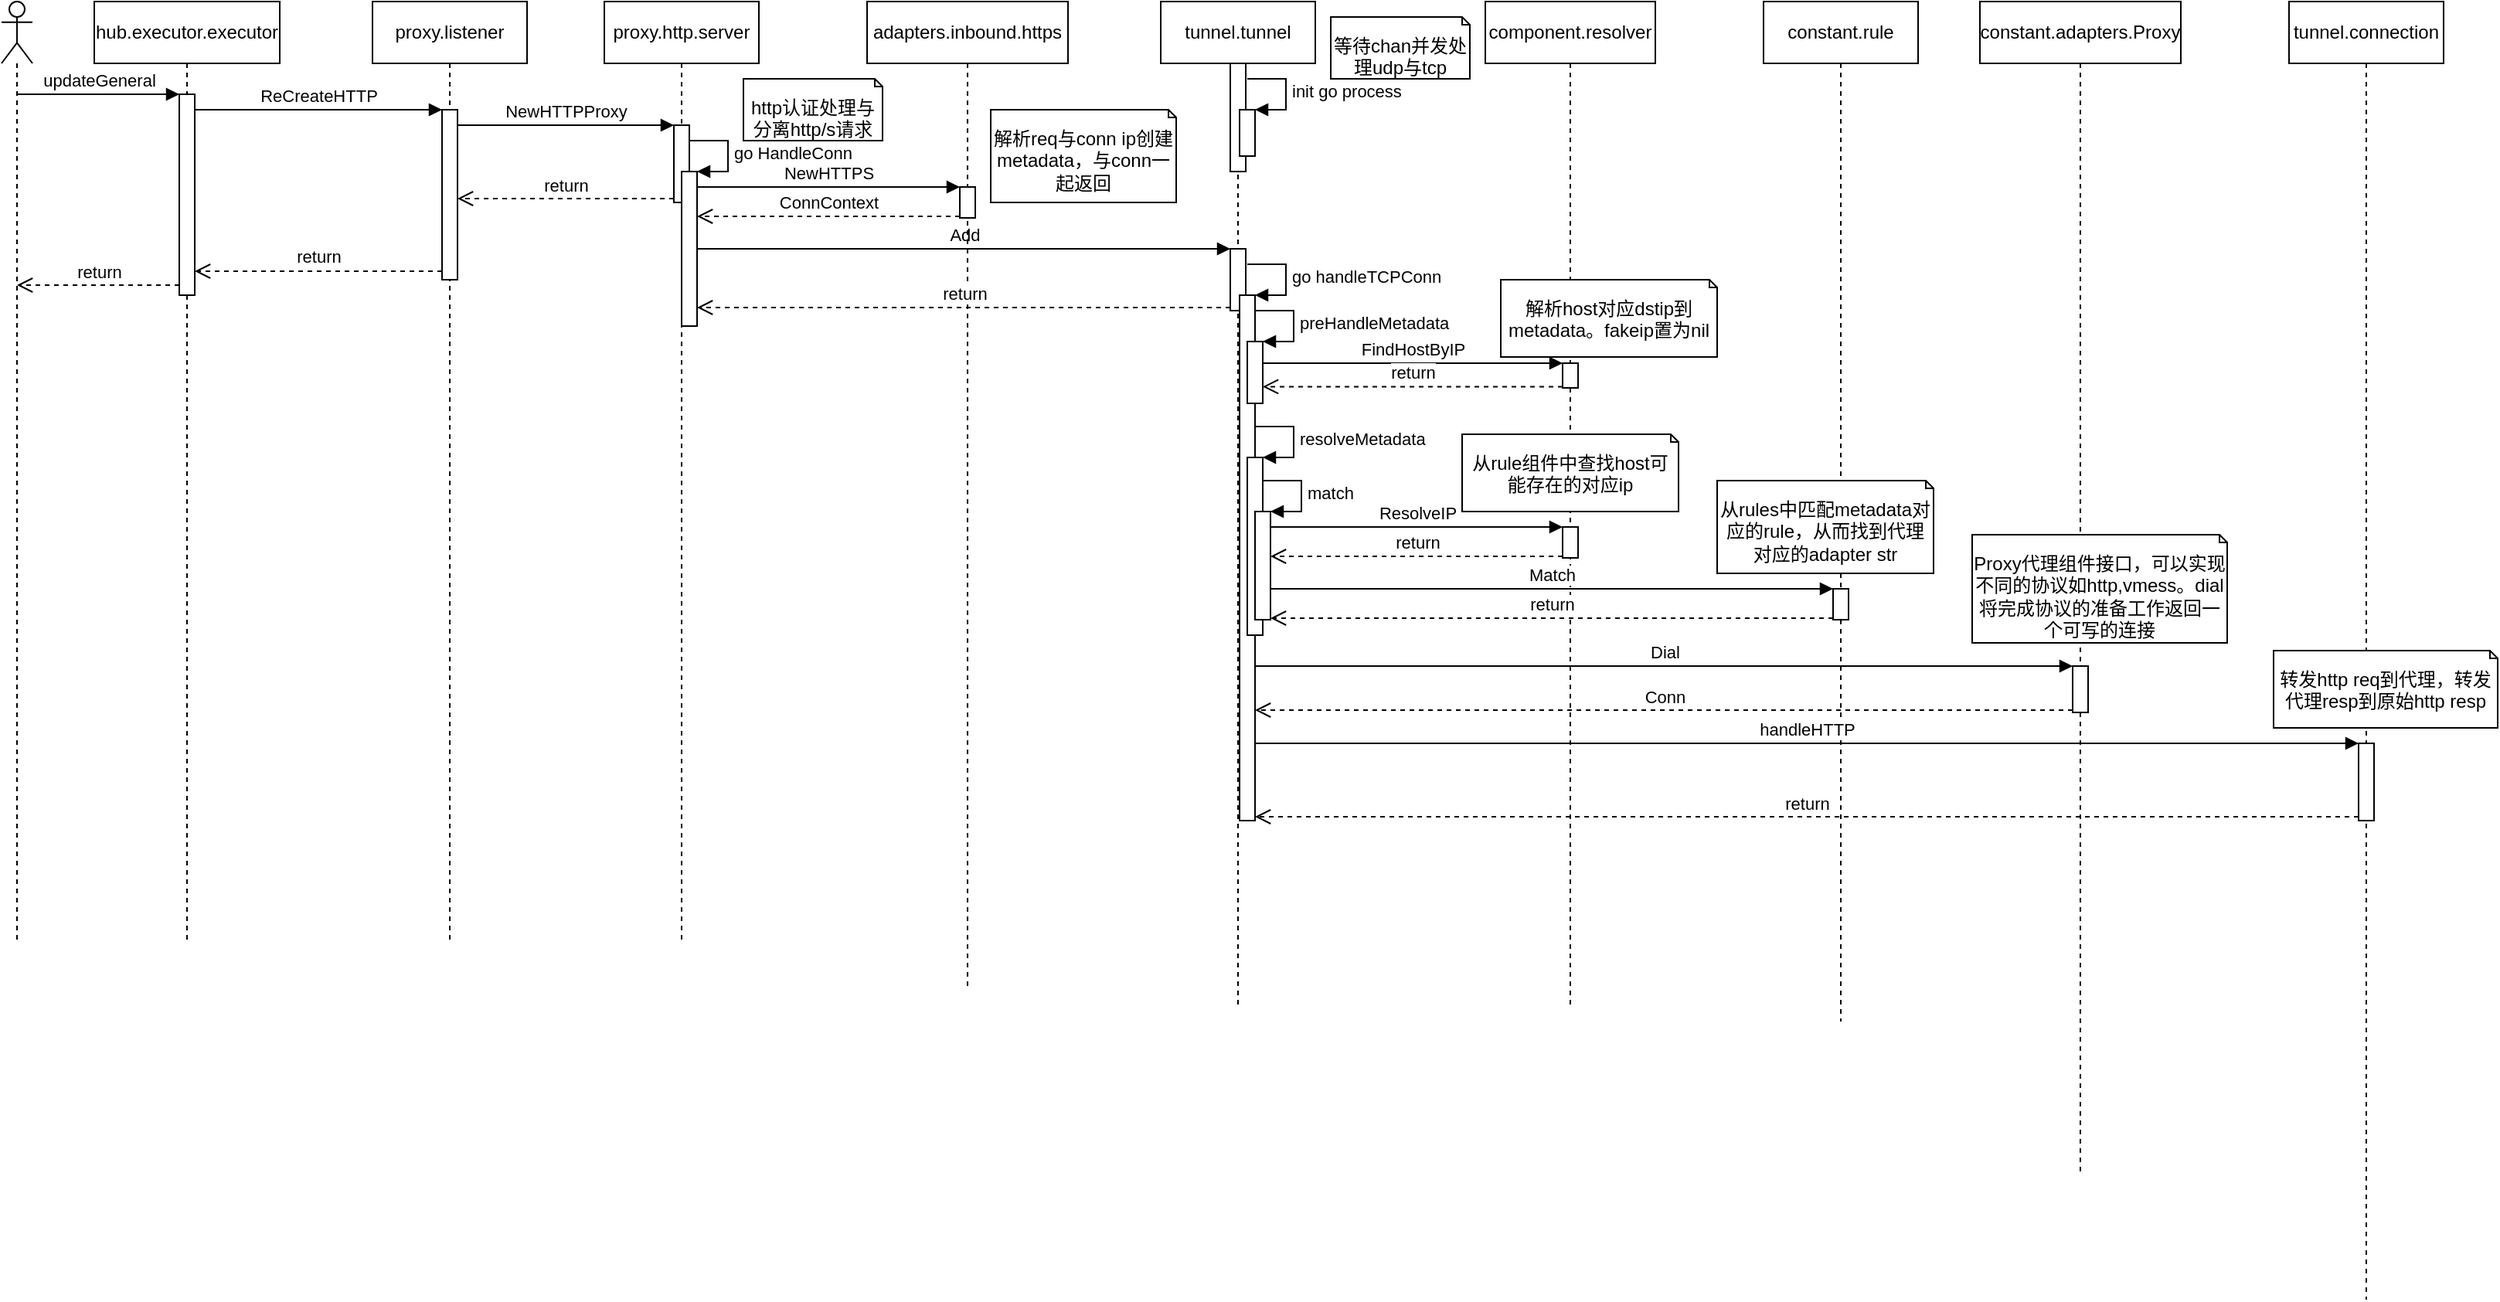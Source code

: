 <mxfile>
    <diagram id="NGMvuP1C8fOMMnkiAd7f" name="Page-1">
        <mxGraphModel dx="1249" dy="800" grid="1" gridSize="10" guides="1" tooltips="1" connect="1" arrows="1" fold="1" page="1" pageScale="1" pageWidth="1169" pageHeight="827" math="0" shadow="0">
            <root>
                <mxCell id="0"/>
                <mxCell id="1" parent="0"/>
                <mxCell id="2" value="hub.executor.executor" style="shape=umlLifeline;perimeter=lifelinePerimeter;whiteSpace=wrap;html=1;container=1;collapsible=0;recursiveResize=0;outlineConnect=0;" vertex="1" parent="1">
                    <mxGeometry x="70" y="120" width="120" height="610" as="geometry"/>
                </mxCell>
                <mxCell id="5" value="" style="html=1;points=[];perimeter=orthogonalPerimeter;" vertex="1" parent="2">
                    <mxGeometry x="55" y="60" width="10" height="130" as="geometry"/>
                </mxCell>
                <mxCell id="3" value="" style="shape=umlLifeline;participant=umlActor;perimeter=lifelinePerimeter;whiteSpace=wrap;html=1;container=1;collapsible=0;recursiveResize=0;verticalAlign=top;spacingTop=36;outlineConnect=0;" vertex="1" parent="1">
                    <mxGeometry x="10" y="120" width="20" height="610" as="geometry"/>
                </mxCell>
                <mxCell id="4" value="proxy.listener" style="shape=umlLifeline;perimeter=lifelinePerimeter;whiteSpace=wrap;html=1;container=1;collapsible=0;recursiveResize=0;outlineConnect=0;" vertex="1" parent="1">
                    <mxGeometry x="250" y="120" width="100" height="610" as="geometry"/>
                </mxCell>
                <mxCell id="8" value="" style="html=1;points=[];perimeter=orthogonalPerimeter;" vertex="1" parent="4">
                    <mxGeometry x="45" y="70" width="10" height="110" as="geometry"/>
                </mxCell>
                <mxCell id="6" value="updateGeneral" style="html=1;verticalAlign=bottom;endArrow=block;entryX=0;entryY=0;" edge="1" target="5" parent="1" source="3">
                    <mxGeometry relative="1" as="geometry">
                        <mxPoint x="65" y="180" as="sourcePoint"/>
                    </mxGeometry>
                </mxCell>
                <mxCell id="7" value="return" style="html=1;verticalAlign=bottom;endArrow=open;dashed=1;endSize=8;exitX=0;exitY=0.95;" edge="1" source="5" parent="1" target="3">
                    <mxGeometry relative="1" as="geometry">
                        <mxPoint x="65" y="256" as="targetPoint"/>
                    </mxGeometry>
                </mxCell>
                <mxCell id="9" value="ReCreateHTTP" style="html=1;verticalAlign=bottom;endArrow=block;entryX=0;entryY=0;" edge="1" target="8" parent="1" source="5">
                    <mxGeometry relative="1" as="geometry">
                        <mxPoint x="225" y="190" as="sourcePoint"/>
                    </mxGeometry>
                </mxCell>
                <mxCell id="10" value="return" style="html=1;verticalAlign=bottom;endArrow=open;dashed=1;endSize=8;exitX=0;exitY=0.95;" edge="1" source="8" parent="1" target="5">
                    <mxGeometry relative="1" as="geometry">
                        <mxPoint x="225" y="266" as="targetPoint"/>
                    </mxGeometry>
                </mxCell>
                <mxCell id="11" value="proxy.http.server" style="shape=umlLifeline;perimeter=lifelinePerimeter;whiteSpace=wrap;html=1;container=1;collapsible=0;recursiveResize=0;outlineConnect=0;" vertex="1" parent="1">
                    <mxGeometry x="400" y="120" width="100" height="610" as="geometry"/>
                </mxCell>
                <mxCell id="17" value="" style="html=1;points=[];perimeter=orthogonalPerimeter;" vertex="1" parent="11">
                    <mxGeometry x="45" y="80" width="10" height="50" as="geometry"/>
                </mxCell>
                <mxCell id="24" value="" style="html=1;points=[];perimeter=orthogonalPerimeter;" vertex="1" parent="11">
                    <mxGeometry x="50" y="110" width="10" height="100" as="geometry"/>
                </mxCell>
                <mxCell id="25" value="go HandleConn" style="edgeStyle=orthogonalEdgeStyle;html=1;align=left;spacingLeft=2;endArrow=block;rounded=0;entryX=1;entryY=0;" edge="1" target="24" parent="11">
                    <mxGeometry relative="1" as="geometry">
                        <mxPoint x="55" y="90" as="sourcePoint"/>
                        <Array as="points">
                            <mxPoint x="80" y="90"/>
                        </Array>
                    </mxGeometry>
                </mxCell>
                <mxCell id="18" value="NewHTTPProxy" style="html=1;verticalAlign=bottom;endArrow=block;entryX=0;entryY=0;" edge="1" target="17" parent="1" source="8">
                    <mxGeometry relative="1" as="geometry">
                        <mxPoint x="375" y="200" as="sourcePoint"/>
                    </mxGeometry>
                </mxCell>
                <mxCell id="19" value="return" style="html=1;verticalAlign=bottom;endArrow=open;dashed=1;endSize=8;exitX=0;exitY=0.95;" edge="1" source="17" parent="1" target="8">
                    <mxGeometry relative="1" as="geometry">
                        <mxPoint x="375" y="276" as="targetPoint"/>
                    </mxGeometry>
                </mxCell>
                <mxCell id="30" value="tunnel.tunnel" style="shape=umlLifeline;perimeter=lifelinePerimeter;whiteSpace=wrap;html=1;container=1;collapsible=0;recursiveResize=0;outlineConnect=0;" vertex="1" parent="1">
                    <mxGeometry x="760" y="120" width="100" height="650" as="geometry"/>
                </mxCell>
                <mxCell id="31" value="" style="html=1;points=[];perimeter=orthogonalPerimeter;" vertex="1" parent="30">
                    <mxGeometry x="45" y="160" width="10" height="40" as="geometry"/>
                </mxCell>
                <mxCell id="44" value="" style="html=1;points=[];perimeter=orthogonalPerimeter;" vertex="1" parent="30">
                    <mxGeometry x="45" y="40" width="10" height="70" as="geometry"/>
                </mxCell>
                <mxCell id="45" value="" style="html=1;points=[];perimeter=orthogonalPerimeter;" vertex="1" parent="30">
                    <mxGeometry x="51" y="70" width="10" height="30" as="geometry"/>
                </mxCell>
                <mxCell id="46" value="init go process" style="edgeStyle=orthogonalEdgeStyle;html=1;align=left;spacingLeft=2;endArrow=block;rounded=0;entryX=1;entryY=0;" edge="1" target="45" parent="30">
                    <mxGeometry relative="1" as="geometry">
                        <mxPoint x="56" y="50" as="sourcePoint"/>
                        <Array as="points">
                            <mxPoint x="81" y="50"/>
                        </Array>
                    </mxGeometry>
                </mxCell>
                <mxCell id="48" value="" style="html=1;points=[];perimeter=orthogonalPerimeter;" vertex="1" parent="30">
                    <mxGeometry x="51" y="190" width="10" height="340" as="geometry"/>
                </mxCell>
                <mxCell id="49" value="go handleTCPConn" style="edgeStyle=orthogonalEdgeStyle;html=1;align=left;spacingLeft=2;endArrow=block;rounded=0;entryX=1;entryY=0;" edge="1" target="48" parent="30">
                    <mxGeometry relative="1" as="geometry">
                        <mxPoint x="56" y="170" as="sourcePoint"/>
                        <Array as="points">
                            <mxPoint x="81" y="170"/>
                        </Array>
                    </mxGeometry>
                </mxCell>
                <mxCell id="57" value="" style="html=1;points=[];perimeter=orthogonalPerimeter;" vertex="1" parent="30">
                    <mxGeometry x="56" y="220" width="10" height="40" as="geometry"/>
                </mxCell>
                <mxCell id="58" value="preHandleMetadata" style="edgeStyle=orthogonalEdgeStyle;html=1;align=left;spacingLeft=2;endArrow=block;rounded=0;entryX=1;entryY=0;" edge="1" target="57" parent="30">
                    <mxGeometry relative="1" as="geometry">
                        <mxPoint x="61" y="200" as="sourcePoint"/>
                        <Array as="points">
                            <mxPoint x="86" y="200"/>
                        </Array>
                    </mxGeometry>
                </mxCell>
                <mxCell id="59" value="" style="html=1;points=[];perimeter=orthogonalPerimeter;" vertex="1" parent="30">
                    <mxGeometry x="56" y="295" width="10" height="115" as="geometry"/>
                </mxCell>
                <mxCell id="60" value="resolveMetadata" style="edgeStyle=orthogonalEdgeStyle;html=1;align=left;spacingLeft=2;endArrow=block;rounded=0;entryX=1;entryY=0;" edge="1" target="59" parent="30">
                    <mxGeometry relative="1" as="geometry">
                        <mxPoint x="61" y="275" as="sourcePoint"/>
                        <Array as="points">
                            <mxPoint x="86" y="275"/>
                        </Array>
                    </mxGeometry>
                </mxCell>
                <mxCell id="61" value="" style="html=1;points=[];perimeter=orthogonalPerimeter;" vertex="1" parent="30">
                    <mxGeometry x="61" y="330" width="10" height="70" as="geometry"/>
                </mxCell>
                <mxCell id="62" value="match" style="edgeStyle=orthogonalEdgeStyle;html=1;align=left;spacingLeft=2;endArrow=block;rounded=0;entryX=1;entryY=0;" edge="1" target="61" parent="30">
                    <mxGeometry relative="1" as="geometry">
                        <mxPoint x="66" y="310" as="sourcePoint"/>
                        <Array as="points">
                            <mxPoint x="91" y="310"/>
                        </Array>
                    </mxGeometry>
                </mxCell>
                <mxCell id="32" value="Add" style="html=1;verticalAlign=bottom;endArrow=block;entryX=0;entryY=0;" edge="1" target="31" parent="1" source="24">
                    <mxGeometry relative="1" as="geometry">
                        <mxPoint x="535" y="240" as="sourcePoint"/>
                    </mxGeometry>
                </mxCell>
                <mxCell id="35" value="adapters.inbound.https" style="shape=umlLifeline;perimeter=lifelinePerimeter;whiteSpace=wrap;html=1;container=1;collapsible=0;recursiveResize=0;outlineConnect=0;" vertex="1" parent="1">
                    <mxGeometry x="570" y="120" width="130" height="640" as="geometry"/>
                </mxCell>
                <mxCell id="39" value="" style="html=1;points=[];perimeter=orthogonalPerimeter;" vertex="1" parent="35">
                    <mxGeometry x="60" y="120" width="10" height="20" as="geometry"/>
                </mxCell>
                <mxCell id="40" value="NewHTTPS" style="html=1;verticalAlign=bottom;endArrow=block;entryX=0;entryY=0;" edge="1" target="39" parent="1" source="24">
                    <mxGeometry relative="1" as="geometry">
                        <mxPoint x="560" y="240" as="sourcePoint"/>
                    </mxGeometry>
                </mxCell>
                <mxCell id="41" value="ConnContext" style="html=1;verticalAlign=bottom;endArrow=open;dashed=1;endSize=8;exitX=0;exitY=0.95;" edge="1" source="39" parent="1" target="24">
                    <mxGeometry relative="1" as="geometry">
                        <mxPoint x="560" y="316" as="targetPoint"/>
                    </mxGeometry>
                </mxCell>
                <mxCell id="42" value="解析req与conn ip创建metadata，与conn一起返回" style="shape=note2;boundedLbl=1;whiteSpace=wrap;html=1;size=5;verticalAlign=top;align=center;" vertex="1" parent="1">
                    <mxGeometry x="650" y="190" width="120" height="60" as="geometry"/>
                </mxCell>
                <mxCell id="33" value="return" style="html=1;verticalAlign=bottom;endArrow=open;dashed=1;endSize=8;exitX=0;exitY=0.95;" edge="1" source="31" parent="1" target="24">
                    <mxGeometry relative="1" as="geometry">
                        <mxPoint x="735" y="316" as="targetPoint"/>
                    </mxGeometry>
                </mxCell>
                <mxCell id="43" value="http认证处理与分离http/s请求" style="shape=note2;boundedLbl=1;whiteSpace=wrap;html=1;size=5;verticalAlign=top;align=center;" vertex="1" parent="1">
                    <mxGeometry x="490" y="170" width="90" height="40" as="geometry"/>
                </mxCell>
                <mxCell id="47" value="等待chan并发处理udp与tcp" style="shape=note2;boundedLbl=1;whiteSpace=wrap;html=1;size=5;verticalAlign=top;align=center;" vertex="1" parent="1">
                    <mxGeometry x="870" y="130" width="90" height="40" as="geometry"/>
                </mxCell>
                <mxCell id="50" value="component.resolver" style="shape=umlLifeline;perimeter=lifelinePerimeter;whiteSpace=wrap;html=1;container=1;collapsible=0;recursiveResize=0;outlineConnect=0;" vertex="1" parent="1">
                    <mxGeometry x="970" y="120" width="110" height="650" as="geometry"/>
                </mxCell>
                <mxCell id="51" value="" style="html=1;points=[];perimeter=orthogonalPerimeter;" vertex="1" parent="50">
                    <mxGeometry x="50" y="234" width="10" height="16" as="geometry"/>
                </mxCell>
                <mxCell id="63" value="" style="html=1;points=[];perimeter=orthogonalPerimeter;" vertex="1" parent="50">
                    <mxGeometry x="50" y="340" width="10" height="20" as="geometry"/>
                </mxCell>
                <mxCell id="52" value="FindHostByIP" style="html=1;verticalAlign=bottom;endArrow=block;entryX=0;entryY=0;" edge="1" target="51" parent="1" source="57">
                    <mxGeometry relative="1" as="geometry">
                        <mxPoint x="950" y="334" as="sourcePoint"/>
                    </mxGeometry>
                </mxCell>
                <mxCell id="53" value="return" style="html=1;verticalAlign=bottom;endArrow=open;dashed=1;endSize=8;exitX=0;exitY=0.95;" edge="1" source="51" parent="1" target="57">
                    <mxGeometry relative="1" as="geometry">
                        <mxPoint x="950" y="410" as="targetPoint"/>
                    </mxGeometry>
                </mxCell>
                <mxCell id="54" value="解析host对应dstip到metadata。fakeip置为nil" style="shape=note2;boundedLbl=1;whiteSpace=wrap;html=1;size=5;verticalAlign=top;align=center;" vertex="1" parent="1">
                    <mxGeometry x="980" y="300" width="140" height="50" as="geometry"/>
                </mxCell>
                <mxCell id="64" value="ResolveIP" style="html=1;verticalAlign=bottom;endArrow=block;entryX=0;entryY=0;" edge="1" target="63" parent="1" source="61">
                    <mxGeometry relative="1" as="geometry">
                        <mxPoint x="950" y="460" as="sourcePoint"/>
                    </mxGeometry>
                </mxCell>
                <mxCell id="65" value="return" style="html=1;verticalAlign=bottom;endArrow=open;dashed=1;endSize=8;exitX=0;exitY=0.95;" edge="1" source="63" parent="1" target="61">
                    <mxGeometry relative="1" as="geometry">
                        <mxPoint x="950" y="536" as="targetPoint"/>
                    </mxGeometry>
                </mxCell>
                <mxCell id="66" value="从rule组件中查找host可能存在的对应ip" style="shape=note2;boundedLbl=1;whiteSpace=wrap;html=1;size=5;verticalAlign=top;align=center;" vertex="1" parent="1">
                    <mxGeometry x="955" y="400" width="140" height="50" as="geometry"/>
                </mxCell>
                <mxCell id="67" value="constant.rule" style="shape=umlLifeline;perimeter=lifelinePerimeter;whiteSpace=wrap;html=1;container=1;collapsible=0;recursiveResize=0;outlineConnect=0;" vertex="1" parent="1">
                    <mxGeometry x="1150" y="120" width="100" height="660" as="geometry"/>
                </mxCell>
                <mxCell id="68" value="" style="html=1;points=[];perimeter=orthogonalPerimeter;" vertex="1" parent="67">
                    <mxGeometry x="45" y="380" width="10" height="20" as="geometry"/>
                </mxCell>
                <mxCell id="69" value="Match" style="html=1;verticalAlign=bottom;endArrow=block;entryX=0;entryY=0;" edge="1" target="68" parent="1" source="61">
                    <mxGeometry relative="1" as="geometry">
                        <mxPoint x="1125" y="510" as="sourcePoint"/>
                    </mxGeometry>
                </mxCell>
                <mxCell id="70" value="return" style="html=1;verticalAlign=bottom;endArrow=open;dashed=1;endSize=8;exitX=0;exitY=0.95;" edge="1" source="68" parent="1" target="61">
                    <mxGeometry relative="1" as="geometry">
                        <mxPoint x="1125" y="586" as="targetPoint"/>
                    </mxGeometry>
                </mxCell>
                <mxCell id="71" value="从rules中匹配metadata对应的rule，从而找到代理对应的adapter str" style="shape=note2;boundedLbl=1;whiteSpace=wrap;html=1;size=5;verticalAlign=top;align=center;" vertex="1" parent="1">
                    <mxGeometry x="1120" y="430" width="140" height="60" as="geometry"/>
                </mxCell>
                <mxCell id="72" value="constant.adapters.Proxy" style="shape=umlLifeline;perimeter=lifelinePerimeter;whiteSpace=wrap;html=1;container=1;collapsible=0;recursiveResize=0;outlineConnect=0;" vertex="1" parent="1">
                    <mxGeometry x="1290" y="120" width="130" height="760" as="geometry"/>
                </mxCell>
                <mxCell id="73" value="" style="html=1;points=[];perimeter=orthogonalPerimeter;" vertex="1" parent="72">
                    <mxGeometry x="60" y="430" width="10" height="30" as="geometry"/>
                </mxCell>
                <mxCell id="74" value="Dial" style="html=1;verticalAlign=bottom;endArrow=block;entryX=0;entryY=0;" edge="1" target="73" parent="1" source="48">
                    <mxGeometry relative="1" as="geometry">
                        <mxPoint x="1295" y="550" as="sourcePoint"/>
                    </mxGeometry>
                </mxCell>
                <mxCell id="75" value="Conn" style="html=1;verticalAlign=bottom;endArrow=open;dashed=1;endSize=8;exitX=0;exitY=0.95;" edge="1" source="73" parent="1" target="48">
                    <mxGeometry relative="1" as="geometry">
                        <mxPoint x="1295" y="626" as="targetPoint"/>
                    </mxGeometry>
                </mxCell>
                <mxCell id="76" value="Proxy代理组件接口，可以实现不同的协议如http,vmess。dial将完成协议的准备工作返回一个可写的连接" style="shape=note2;boundedLbl=1;whiteSpace=wrap;html=1;size=5;verticalAlign=top;align=center;" vertex="1" parent="1">
                    <mxGeometry x="1285" y="465" width="165" height="70" as="geometry"/>
                </mxCell>
                <mxCell id="77" value="tunnel.connection" style="shape=umlLifeline;perimeter=lifelinePerimeter;whiteSpace=wrap;html=1;container=1;collapsible=0;recursiveResize=0;outlineConnect=0;" vertex="1" parent="1">
                    <mxGeometry x="1490" y="120" width="100" height="840" as="geometry"/>
                </mxCell>
                <mxCell id="78" value="" style="html=1;points=[];perimeter=orthogonalPerimeter;" vertex="1" parent="77">
                    <mxGeometry x="45" y="480" width="10" height="50" as="geometry"/>
                </mxCell>
                <mxCell id="79" value="handleHTTP" style="html=1;verticalAlign=bottom;endArrow=block;entryX=0;entryY=0;" edge="1" target="78" parent="1" source="48">
                    <mxGeometry relative="1" as="geometry">
                        <mxPoint x="1465" y="600" as="sourcePoint"/>
                    </mxGeometry>
                </mxCell>
                <mxCell id="80" value="return" style="html=1;verticalAlign=bottom;endArrow=open;dashed=1;endSize=8;exitX=0;exitY=0.95;" edge="1" source="78" parent="1" target="48">
                    <mxGeometry relative="1" as="geometry">
                        <mxPoint x="1465" y="676" as="targetPoint"/>
                    </mxGeometry>
                </mxCell>
                <mxCell id="81" value="转发http req到代理，转发代理resp到原始http resp" style="shape=note2;boundedLbl=1;whiteSpace=wrap;html=1;size=5;verticalAlign=top;align=center;" vertex="1" parent="1">
                    <mxGeometry x="1480" y="540" width="145" height="50" as="geometry"/>
                </mxCell>
            </root>
        </mxGraphModel>
    </diagram>
</mxfile>